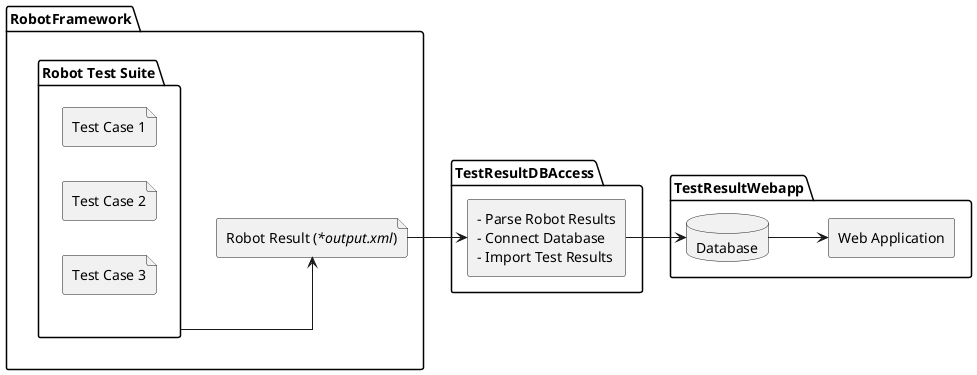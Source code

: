 @startuml

' title TestResultDBAccess Data Flow

left to right direction
skinparam linetype ortho
' skinparam SequenceMessageAlign center


package "RobotFramework" {
    folder "Robot Test Suite" as testsuite {
        file "Test Case 1" as tc1
        file "Test Case 2" as tc2
        file "Test Case 3" as tc3
    }
    file "Robot Result (<i>*output.xml</i>)" as result
}

package "TestResultDBAccess" {
    rectangle "- Parse Robot Results\n- Connect Database\n- Import Test Results" as importtool
}

package "TestResultWebapp" {
    database "Database" as db
    rectangle "Web Application"  as view
}

tc1 -[hidden]- result
tc2 -[hidden]- result
tc3 -[hidden]- result
testsuite  --> result
result     --> importtool
importtool --> db
db         --> view

@enduml
